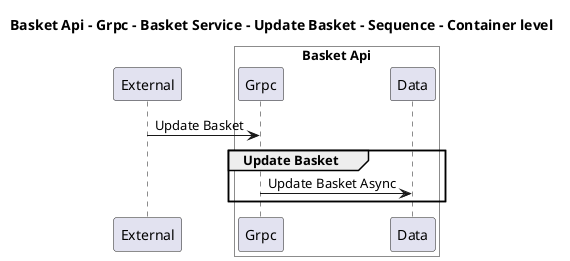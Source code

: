 @startuml

title Basket Api - Grpc - Basket Service - Update Basket - Sequence - Container level

participant "External" as C4InterFlow.SoftwareSystems.ExternalSystem

box "Basket Api" #White
    participant "Grpc" as dotnet.eShop.Architecture.SoftwareSystems.BasketApi.Containers.Grpc
    participant "Data" as dotnet.eShop.Architecture.SoftwareSystems.BasketApi.Containers.Data
end box


C4InterFlow.SoftwareSystems.ExternalSystem -> dotnet.eShop.Architecture.SoftwareSystems.BasketApi.Containers.Grpc : Update Basket
group Update Basket
dotnet.eShop.Architecture.SoftwareSystems.BasketApi.Containers.Grpc -> dotnet.eShop.Architecture.SoftwareSystems.BasketApi.Containers.Data : Update Basket Async
end


@enduml
